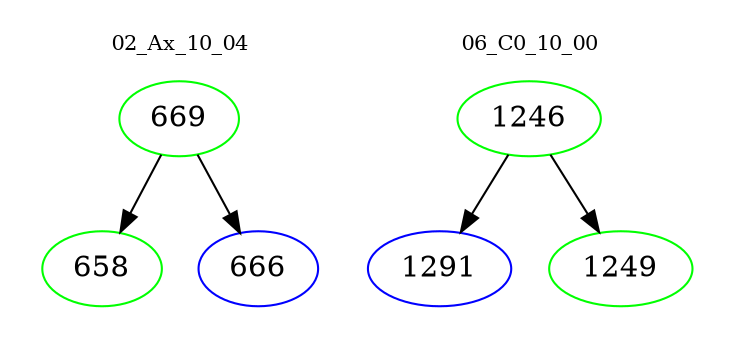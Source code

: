 digraph{
subgraph cluster_0 {
color = white
label = "02_Ax_10_04";
fontsize=10;
T0_669 [label="669", color="green"]
T0_669 -> T0_658 [color="black"]
T0_658 [label="658", color="green"]
T0_669 -> T0_666 [color="black"]
T0_666 [label="666", color="blue"]
}
subgraph cluster_1 {
color = white
label = "06_C0_10_00";
fontsize=10;
T1_1246 [label="1246", color="green"]
T1_1246 -> T1_1291 [color="black"]
T1_1291 [label="1291", color="blue"]
T1_1246 -> T1_1249 [color="black"]
T1_1249 [label="1249", color="green"]
}
}
